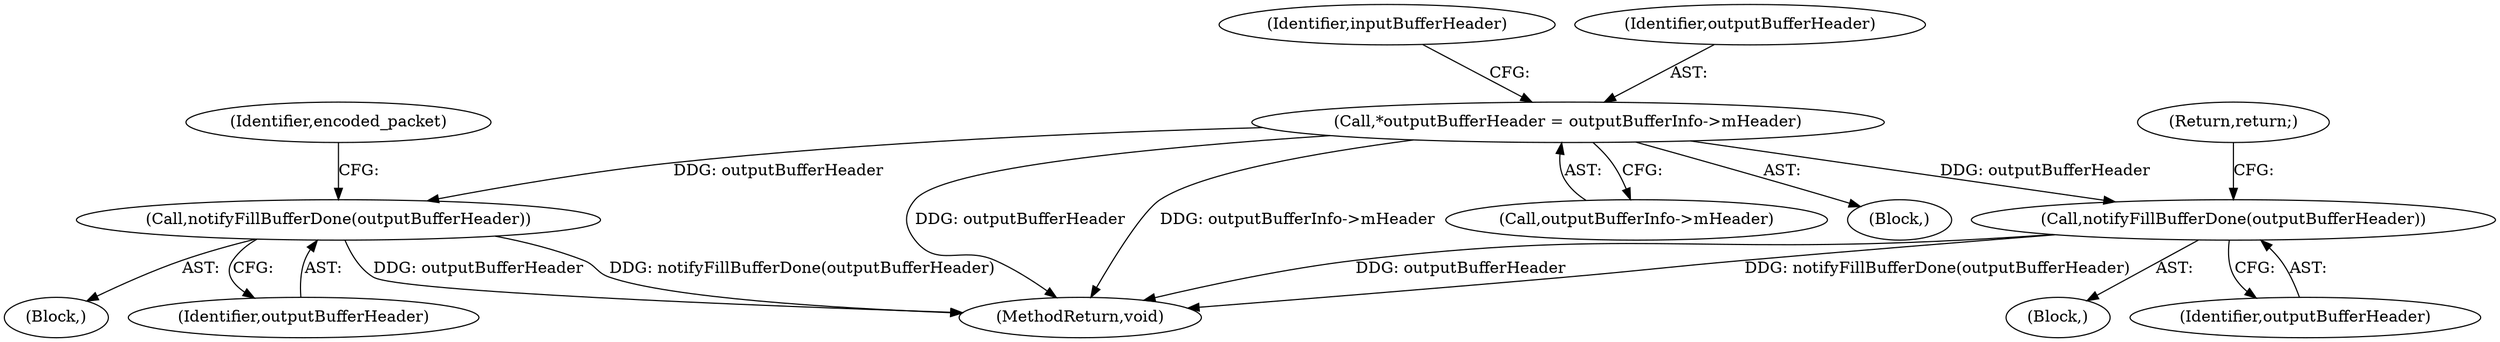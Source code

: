 digraph "0_Android_7fd96ebfc4c9da496c59d7c45e1f62be178e626d@pointer" {
"1000167" [label="(Call,*outputBufferHeader = outputBufferInfo->mHeader)"];
"1000211" [label="(Call,notifyFillBufferDone(outputBufferHeader))"];
"1000549" [label="(Call,notifyFillBufferDone(outputBufferHeader))"];
"1000550" [label="(Identifier,outputBufferHeader)"];
"1000446" [label="(Block,)"];
"1000560" [label="(MethodReturn,void)"];
"1000176" [label="(Identifier,inputBufferHeader)"];
"1000184" [label="(Block,)"];
"1000213" [label="(Return,return;)"];
"1000169" [label="(Call,outputBufferInfo->mHeader)"];
"1000168" [label="(Identifier,outputBufferHeader)"];
"1000212" [label="(Identifier,outputBufferHeader)"];
"1000167" [label="(Call,*outputBufferHeader = outputBufferInfo->mHeader)"];
"1000149" [label="(Block,)"];
"1000434" [label="(Identifier,encoded_packet)"];
"1000549" [label="(Call,notifyFillBufferDone(outputBufferHeader))"];
"1000211" [label="(Call,notifyFillBufferDone(outputBufferHeader))"];
"1000167" -> "1000149"  [label="AST: "];
"1000167" -> "1000169"  [label="CFG: "];
"1000168" -> "1000167"  [label="AST: "];
"1000169" -> "1000167"  [label="AST: "];
"1000176" -> "1000167"  [label="CFG: "];
"1000167" -> "1000560"  [label="DDG: outputBufferHeader"];
"1000167" -> "1000560"  [label="DDG: outputBufferInfo->mHeader"];
"1000167" -> "1000211"  [label="DDG: outputBufferHeader"];
"1000167" -> "1000549"  [label="DDG: outputBufferHeader"];
"1000211" -> "1000184"  [label="AST: "];
"1000211" -> "1000212"  [label="CFG: "];
"1000212" -> "1000211"  [label="AST: "];
"1000213" -> "1000211"  [label="CFG: "];
"1000211" -> "1000560"  [label="DDG: outputBufferHeader"];
"1000211" -> "1000560"  [label="DDG: notifyFillBufferDone(outputBufferHeader)"];
"1000549" -> "1000446"  [label="AST: "];
"1000549" -> "1000550"  [label="CFG: "];
"1000550" -> "1000549"  [label="AST: "];
"1000434" -> "1000549"  [label="CFG: "];
"1000549" -> "1000560"  [label="DDG: outputBufferHeader"];
"1000549" -> "1000560"  [label="DDG: notifyFillBufferDone(outputBufferHeader)"];
}
